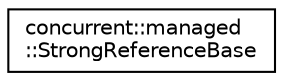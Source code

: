 digraph "Graphical Class Hierarchy"
{
  edge [fontname="Helvetica",fontsize="10",labelfontname="Helvetica",labelfontsize="10"];
  node [fontname="Helvetica",fontsize="10",shape=record];
  rankdir="LR";
  Node1 [label="concurrent::managed\l::StrongReferenceBase",height=0.2,width=0.4,color="black", fillcolor="white", style="filled",URL="$classconcurrent_1_1managed_1_1_strong_reference_base.html"];
}
